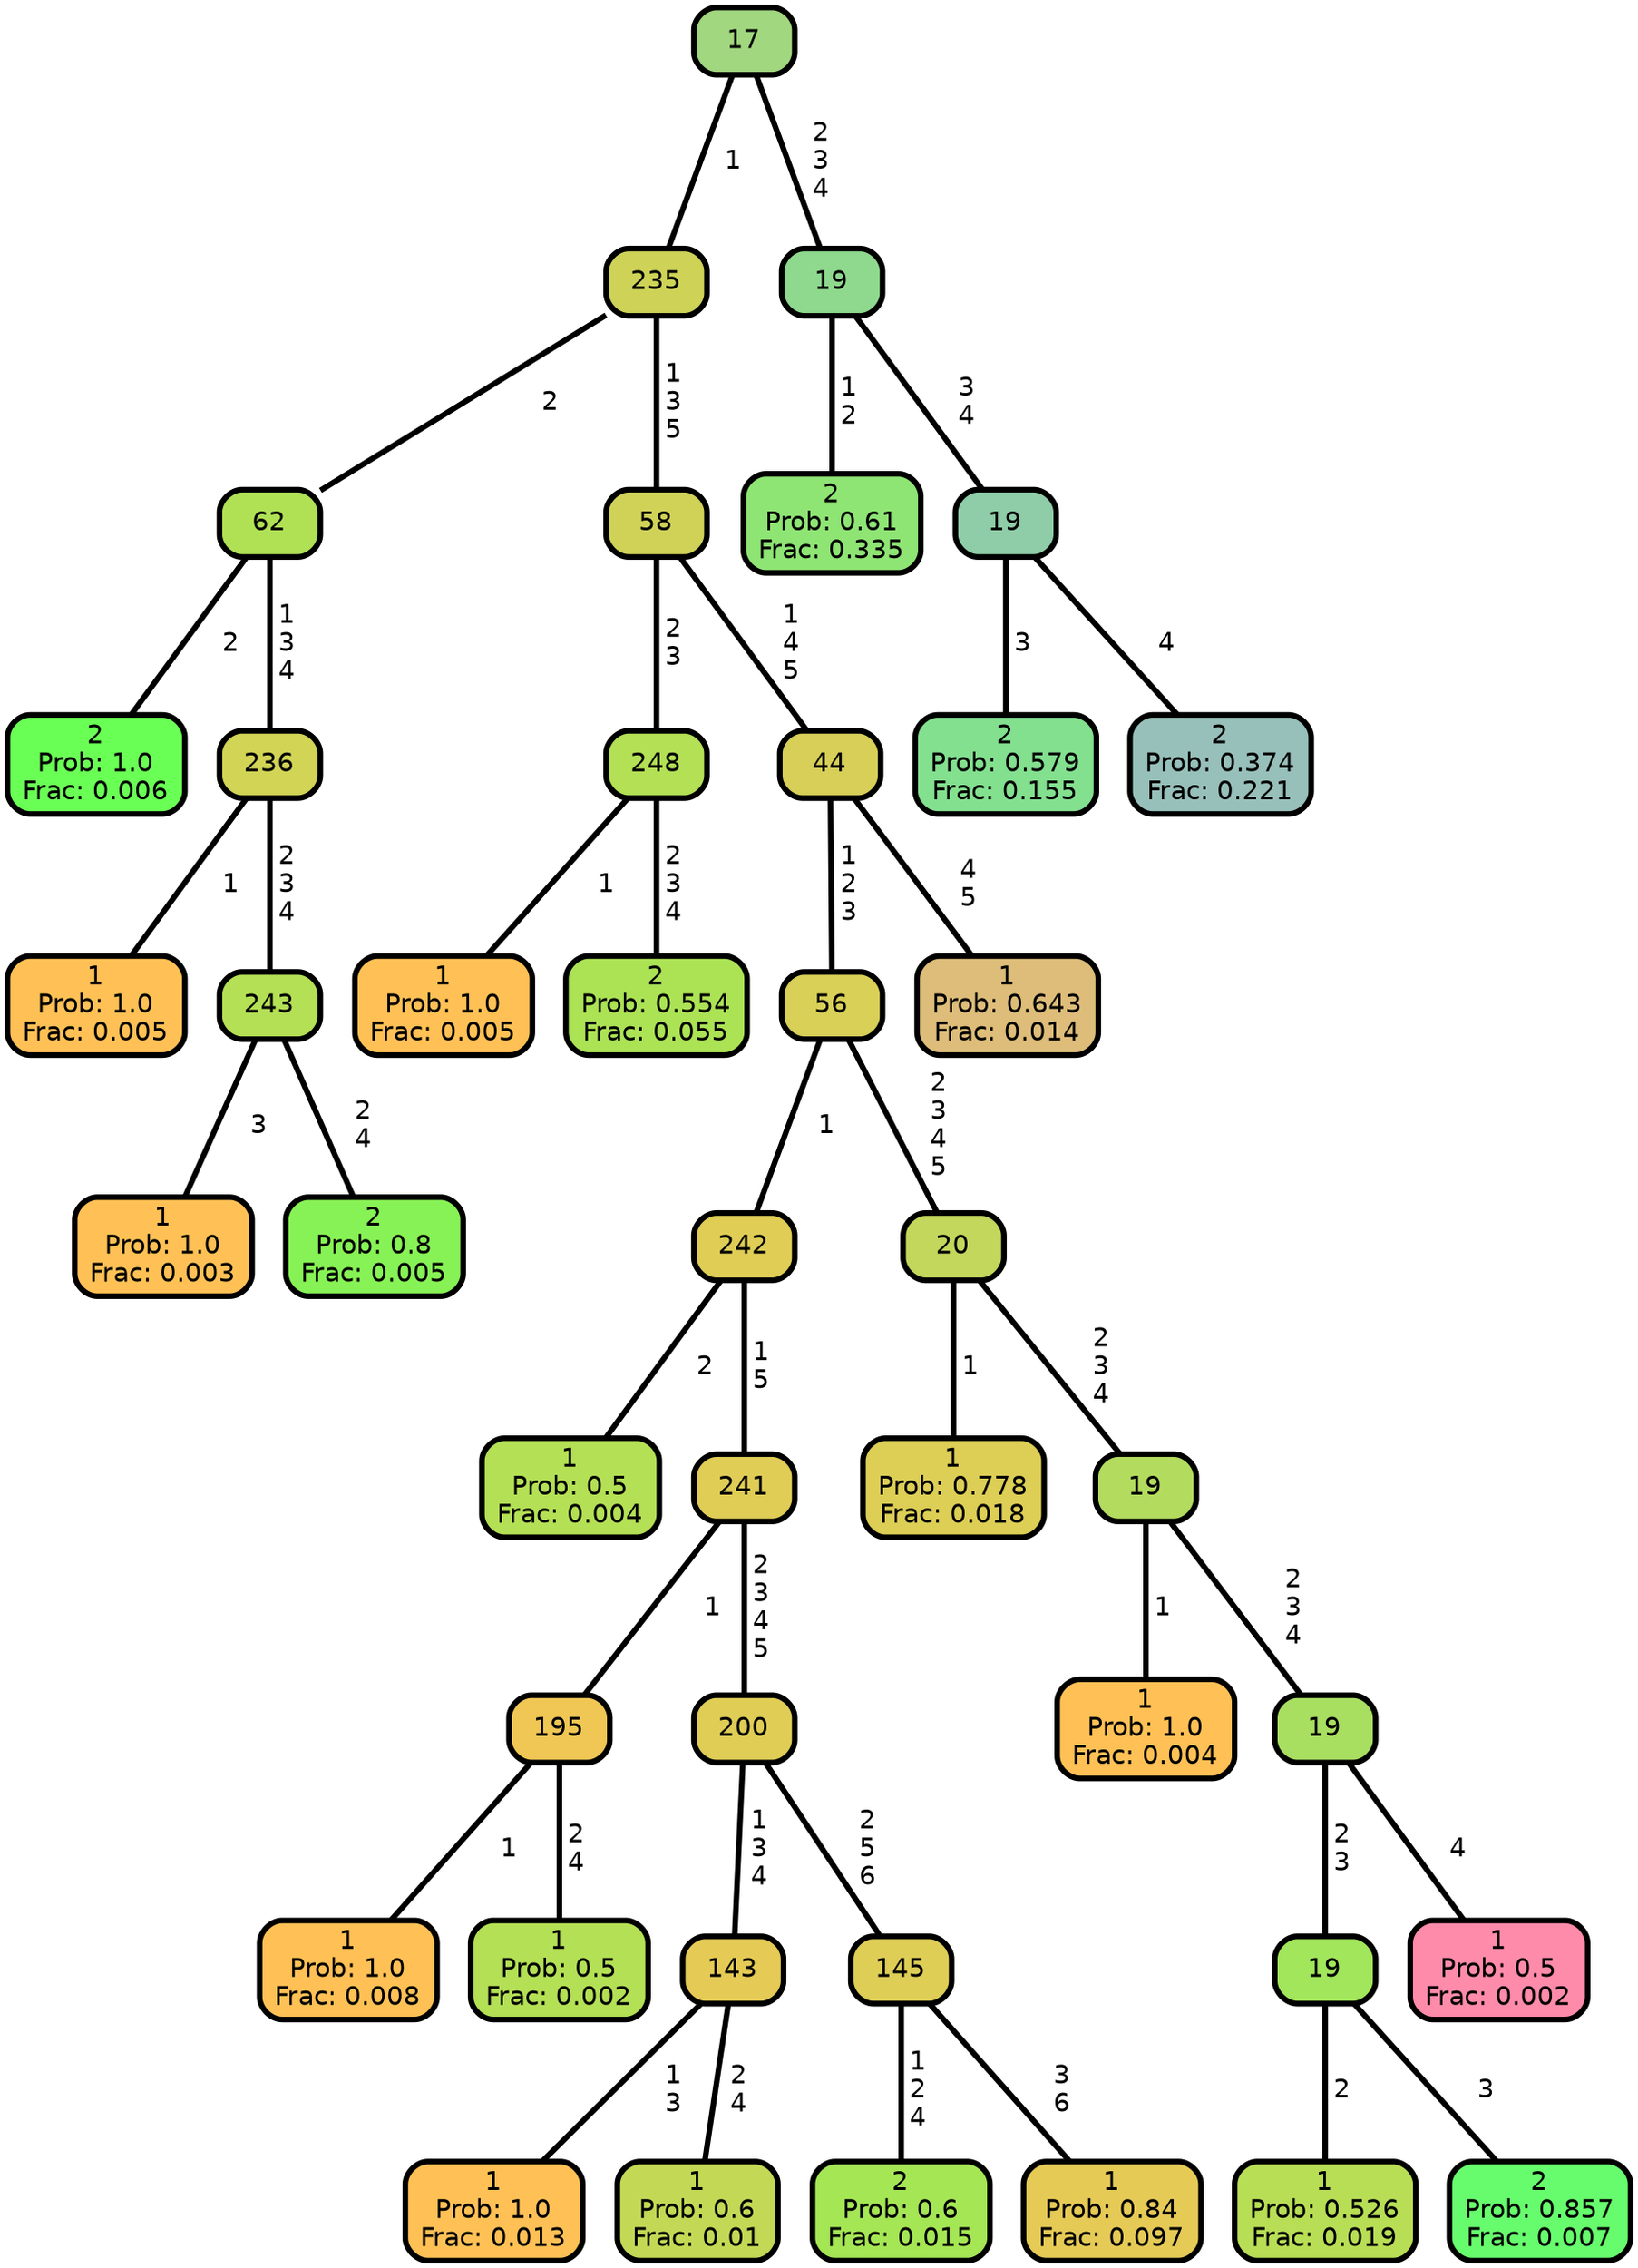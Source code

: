 graph Tree {
node [shape=box, style="filled, rounded",color="black",penwidth="3",fontcolor="black",                 fontname=helvetica] ;
graph [ranksep="0 equally", splines=straight,                 bgcolor=transparent, dpi=200] ;
edge [fontname=helvetica, color=black] ;
0 [label="2
Prob: 1.0
Frac: 0.006", fillcolor="#6aff55"] ;
1 [label="62", fillcolor="#b0e155"] ;
2 [label="1
Prob: 1.0
Frac: 0.005", fillcolor="#ffc155"] ;
3 [label="236", fillcolor="#d1d455"] ;
4 [label="1
Prob: 1.0
Frac: 0.003", fillcolor="#ffc155"] ;
5 [label="243", fillcolor="#b4e055"] ;
6 [label="2
Prob: 0.8
Frac: 0.005", fillcolor="#87f255"] ;
7 [label="235", fillcolor="#ced358"] ;
8 [label="1
Prob: 1.0
Frac: 0.005", fillcolor="#ffc155"] ;
9 [label="248", fillcolor="#b3e055"] ;
10 [label="2
Prob: 0.554
Frac: 0.055", fillcolor="#ace355"] ;
11 [label="58", fillcolor="#d0d258"] ;
12 [label="1
Prob: 0.5
Frac: 0.004", fillcolor="#b4e055"] ;
13 [label="242", fillcolor="#dfcd56"] ;
14 [label="1
Prob: 1.0
Frac: 0.008", fillcolor="#ffc155"] ;
15 [label="195", fillcolor="#f0c755"] ;
16 [label="1
Prob: 0.5
Frac: 0.002", fillcolor="#b4e055"] ;
17 [label="241", fillcolor="#e0cd56"] ;
18 [label="1
Prob: 1.0
Frac: 0.013", fillcolor="#ffc155"] ;
19 [label="143", fillcolor="#e5cb55"] ;
20 [label="1
Prob: 0.6
Frac: 0.01", fillcolor="#c3d955"] ;
21 [label="200", fillcolor="#dfcd56"] ;
22 [label="2
Prob: 0.6
Frac: 0.015", fillcolor="#a5e655"] ;
23 [label="145", fillcolor="#dece56"] ;
24 [label="1
Prob: 0.84
Frac: 0.097", fillcolor="#e6ca56"] ;
25 [label="56", fillcolor="#d8d057"] ;
26 [label="1
Prob: 0.778
Frac: 0.018", fillcolor="#ddce55"] ;
27 [label="20", fillcolor="#c2d75b"] ;
28 [label="1
Prob: 1.0
Frac: 0.004", fillcolor="#ffc155"] ;
29 [label="19", fillcolor="#b3dc5f"] ;
30 [label="1
Prob: 0.526
Frac: 0.019", fillcolor="#b8de55"] ;
31 [label="19", fillcolor="#a2e65b"] ;
32 [label="2
Prob: 0.857
Frac: 0.007", fillcolor="#67fc6d"] ;
33 [label="19", fillcolor="#a9df61"] ;
34 [label="1
Prob: 0.5
Frac: 0.002", fillcolor="#ff8baa"] ;
35 [label="44", fillcolor="#d8cf59"] ;
36 [label="1
Prob: 0.643
Frac: 0.014", fillcolor="#ddbd79"] ;
37 [label="17", fillcolor="#a1d77f"] ;
38 [label="2
Prob: 0.61
Frac: 0.335", fillcolor="#8fe574"] ;
39 [label="19", fillcolor="#8fd98f"] ;
40 [label="2
Prob: 0.579
Frac: 0.155", fillcolor="#83e08f"] ;
41 [label="19", fillcolor="#8fcda8"] ;
42 [label="2
Prob: 0.374
Frac: 0.221", fillcolor="#98c0ba"] ;
1 -- 0 [label=" 2",penwidth=3] ;
1 -- 3 [label=" 1\n 3\n 4",penwidth=3] ;
3 -- 2 [label=" 1",penwidth=3] ;
3 -- 5 [label=" 2\n 3\n 4",penwidth=3] ;
5 -- 4 [label=" 3",penwidth=3] ;
5 -- 6 [label=" 2\n 4",penwidth=3] ;
7 -- 1 [label=" 2",penwidth=3] ;
7 -- 11 [label=" 1\n 3\n 5",penwidth=3] ;
9 -- 8 [label=" 1",penwidth=3] ;
9 -- 10 [label=" 2\n 3\n 4",penwidth=3] ;
11 -- 9 [label=" 2\n 3",penwidth=3] ;
11 -- 35 [label=" 1\n 4\n 5",penwidth=3] ;
13 -- 12 [label=" 2",penwidth=3] ;
13 -- 17 [label=" 1\n 5",penwidth=3] ;
15 -- 14 [label=" 1",penwidth=3] ;
15 -- 16 [label=" 2\n 4",penwidth=3] ;
17 -- 15 [label=" 1",penwidth=3] ;
17 -- 21 [label=" 2\n 3\n 4\n 5",penwidth=3] ;
19 -- 18 [label=" 1\n 3",penwidth=3] ;
19 -- 20 [label=" 2\n 4",penwidth=3] ;
21 -- 19 [label=" 1\n 3\n 4",penwidth=3] ;
21 -- 23 [label=" 2\n 5\n 6",penwidth=3] ;
23 -- 22 [label=" 1\n 2\n 4",penwidth=3] ;
23 -- 24 [label=" 3\n 6",penwidth=3] ;
25 -- 13 [label=" 1",penwidth=3] ;
25 -- 27 [label=" 2\n 3\n 4\n 5",penwidth=3] ;
27 -- 26 [label=" 1",penwidth=3] ;
27 -- 29 [label=" 2\n 3\n 4",penwidth=3] ;
29 -- 28 [label=" 1",penwidth=3] ;
29 -- 33 [label=" 2\n 3\n 4",penwidth=3] ;
31 -- 30 [label=" 2",penwidth=3] ;
31 -- 32 [label=" 3",penwidth=3] ;
33 -- 31 [label=" 2\n 3",penwidth=3] ;
33 -- 34 [label=" 4",penwidth=3] ;
35 -- 25 [label=" 1\n 2\n 3",penwidth=3] ;
35 -- 36 [label=" 4\n 5",penwidth=3] ;
37 -- 7 [label=" 1",penwidth=3] ;
37 -- 39 [label=" 2\n 3\n 4",penwidth=3] ;
39 -- 38 [label=" 1\n 2",penwidth=3] ;
39 -- 41 [label=" 3\n 4",penwidth=3] ;
41 -- 40 [label=" 3",penwidth=3] ;
41 -- 42 [label=" 4",penwidth=3] ;
{rank = same;}}